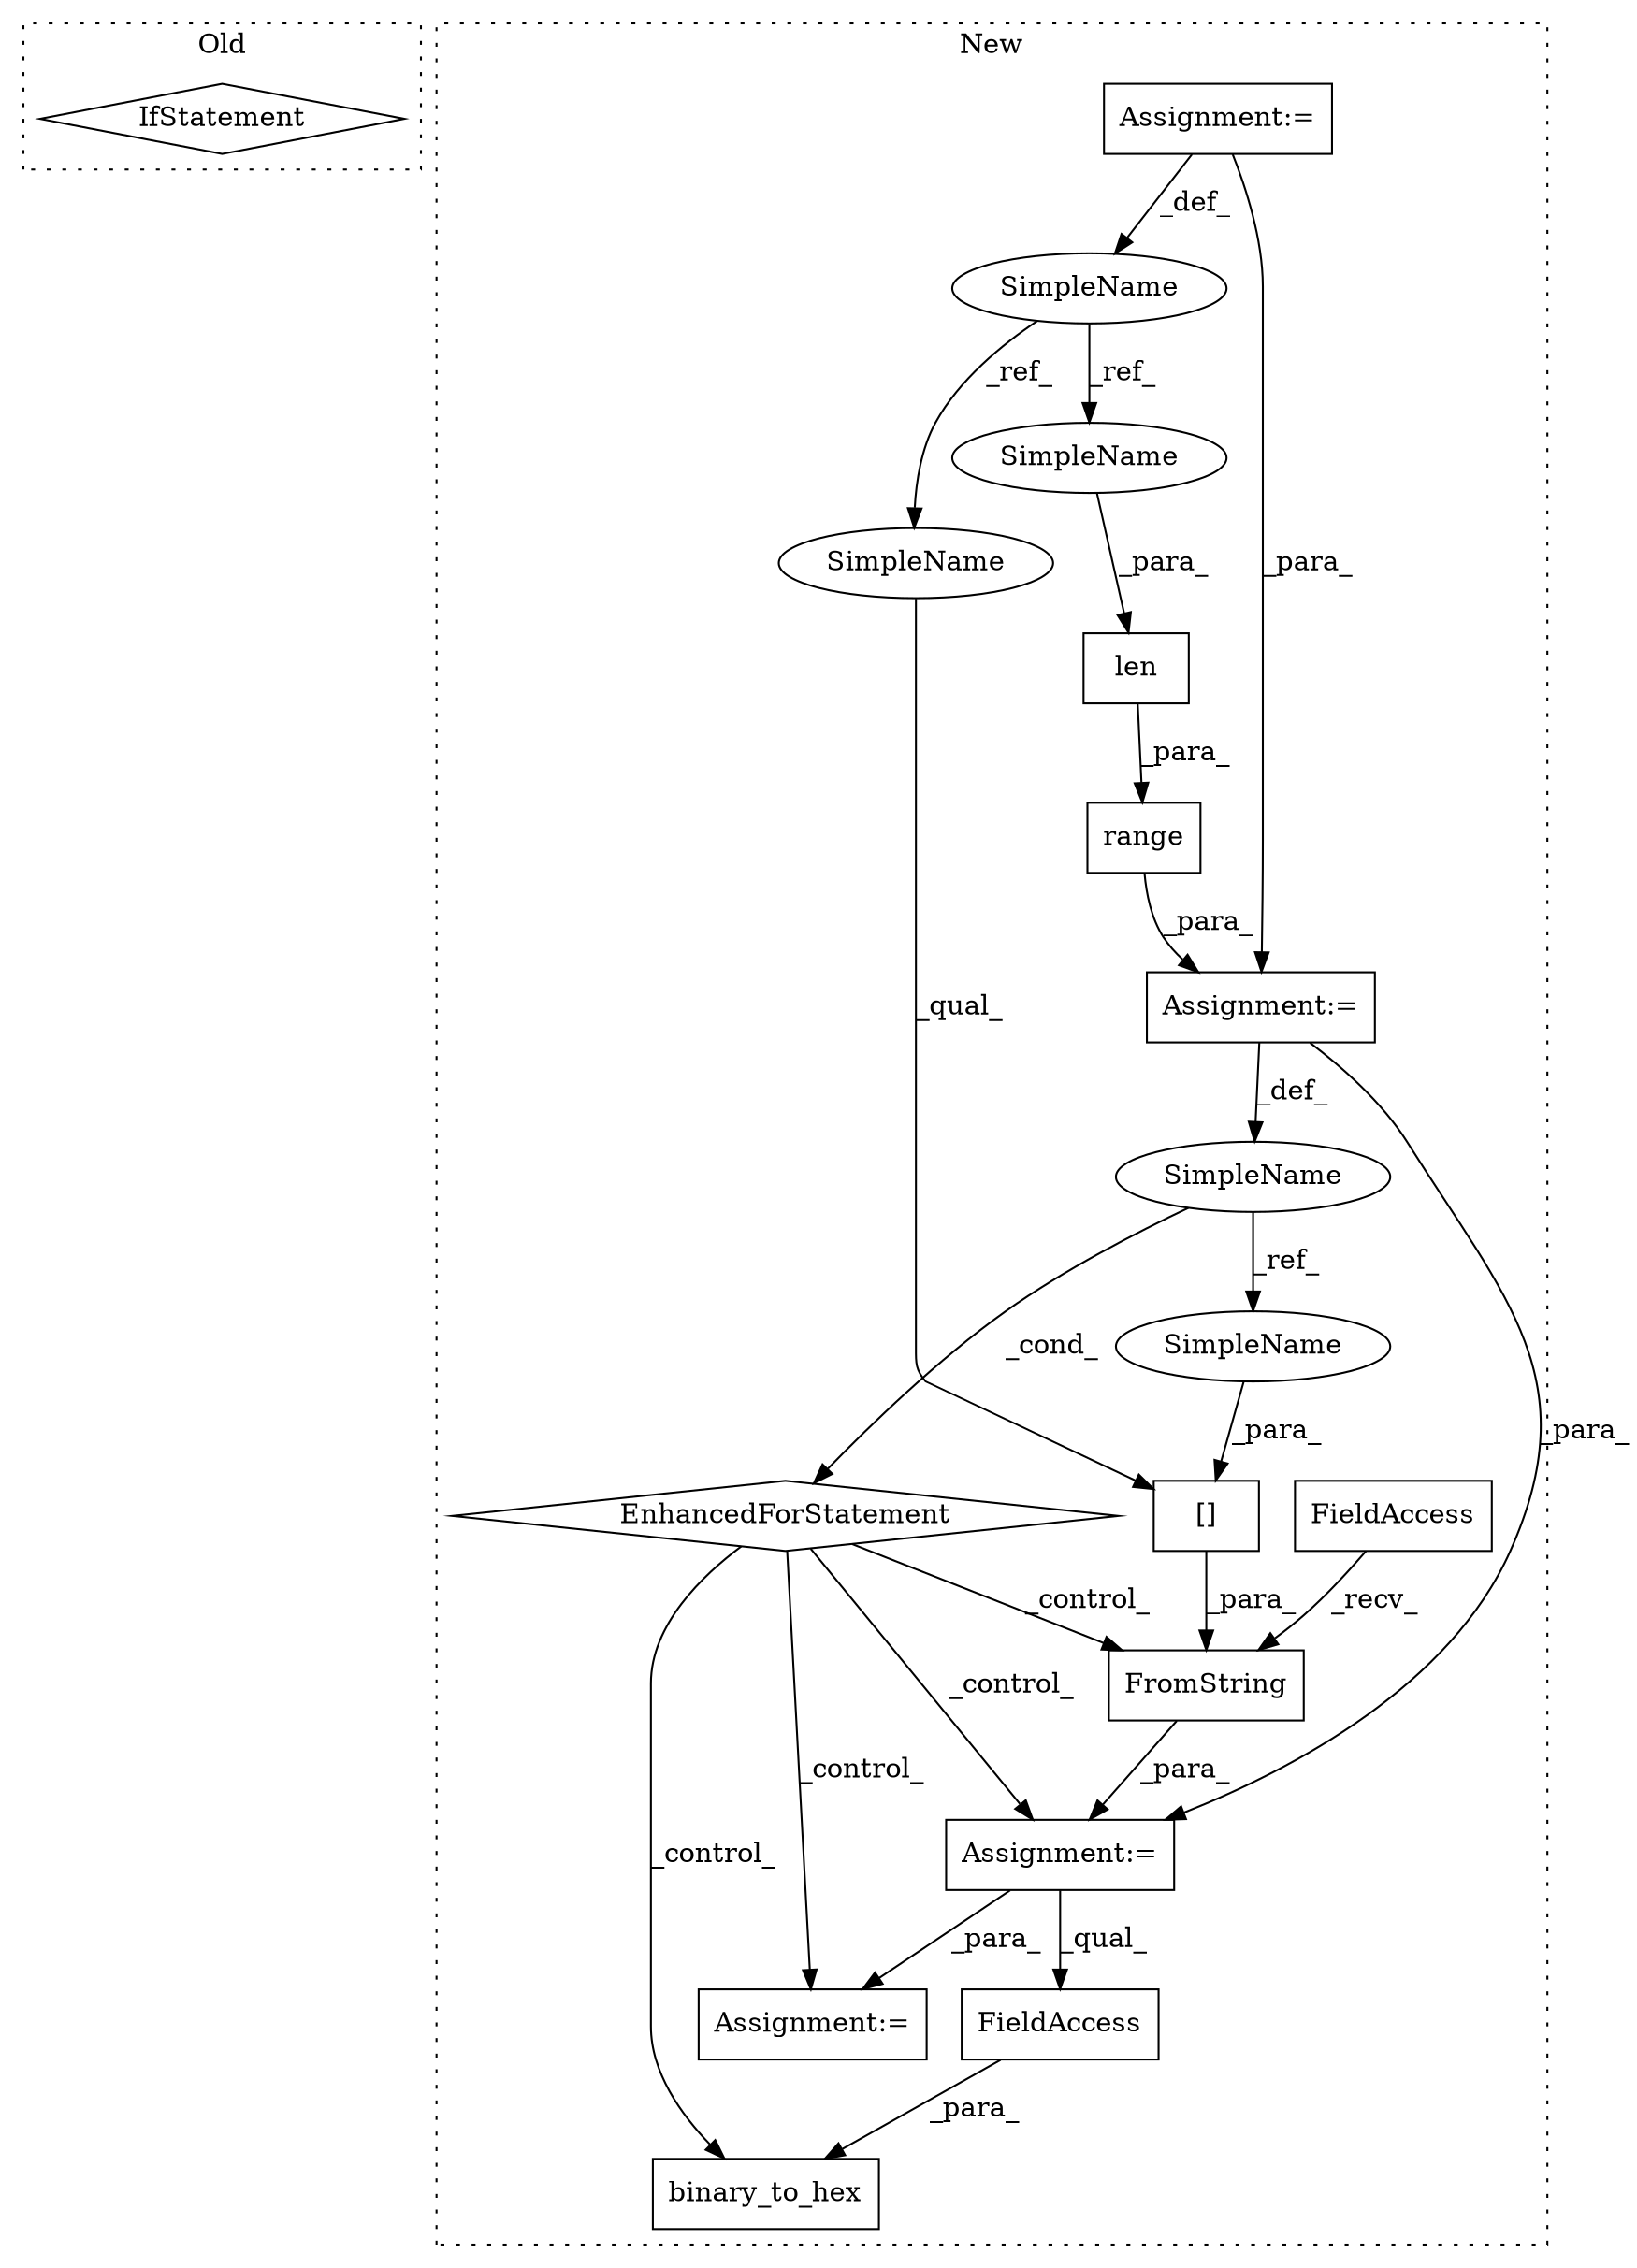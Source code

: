 digraph G {
subgraph cluster0 {
1 [label="IfStatement" a="25" s="13622" l="36" shape="diamond"];
label = "Old";
style="dotted";
}
subgraph cluster1 {
2 [label="binary_to_hex" a="32" s="12051,12085" l="14,1" shape="box"];
3 [label="EnhancedForStatement" a="70" s="11826,11912" l="53,2" shape="diamond"];
4 [label="FromString" a="32" s="11957,11984" l="11,1" shape="box"];
5 [label="range" a="32" s="11887,11911" l="6,1" shape="box"];
6 [label="len" a="32" s="11893,11910" l="4,1" shape="box"];
7 [label="FieldAccess" a="22" s="12065" l="20" shape="box"];
8 [label="FieldAccess" a="22" s="11930" l="26" shape="box"];
9 [label="[]" a="2" s="11968,11983" l="14,1" shape="box"];
10 [label="SimpleName" a="42" s="11883" l="1" shape="ellipse"];
11 [label="SimpleName" a="42" s="11760" l="13" shape="ellipse"];
12 [label="Assignment:=" a="7" s="12109" l="1" shape="box"];
13 [label="Assignment:=" a="7" s="11929" l="1" shape="box"];
14 [label="Assignment:=" a="7" s="11773" l="1" shape="box"];
15 [label="Assignment:=" a="7" s="11826,11912" l="53,2" shape="box"];
16 [label="SimpleName" a="42" s="11968" l="13" shape="ellipse"];
17 [label="SimpleName" a="42" s="11897" l="13" shape="ellipse"];
18 [label="SimpleName" a="42" s="11982" l="1" shape="ellipse"];
label = "New";
style="dotted";
}
3 -> 12 [label="_control_"];
3 -> 13 [label="_control_"];
3 -> 2 [label="_control_"];
3 -> 4 [label="_control_"];
4 -> 13 [label="_para_"];
5 -> 15 [label="_para_"];
6 -> 5 [label="_para_"];
7 -> 2 [label="_para_"];
8 -> 4 [label="_recv_"];
9 -> 4 [label="_para_"];
10 -> 18 [label="_ref_"];
10 -> 3 [label="_cond_"];
11 -> 16 [label="_ref_"];
11 -> 17 [label="_ref_"];
13 -> 12 [label="_para_"];
13 -> 7 [label="_qual_"];
14 -> 15 [label="_para_"];
14 -> 11 [label="_def_"];
15 -> 13 [label="_para_"];
15 -> 10 [label="_def_"];
16 -> 9 [label="_qual_"];
17 -> 6 [label="_para_"];
18 -> 9 [label="_para_"];
}